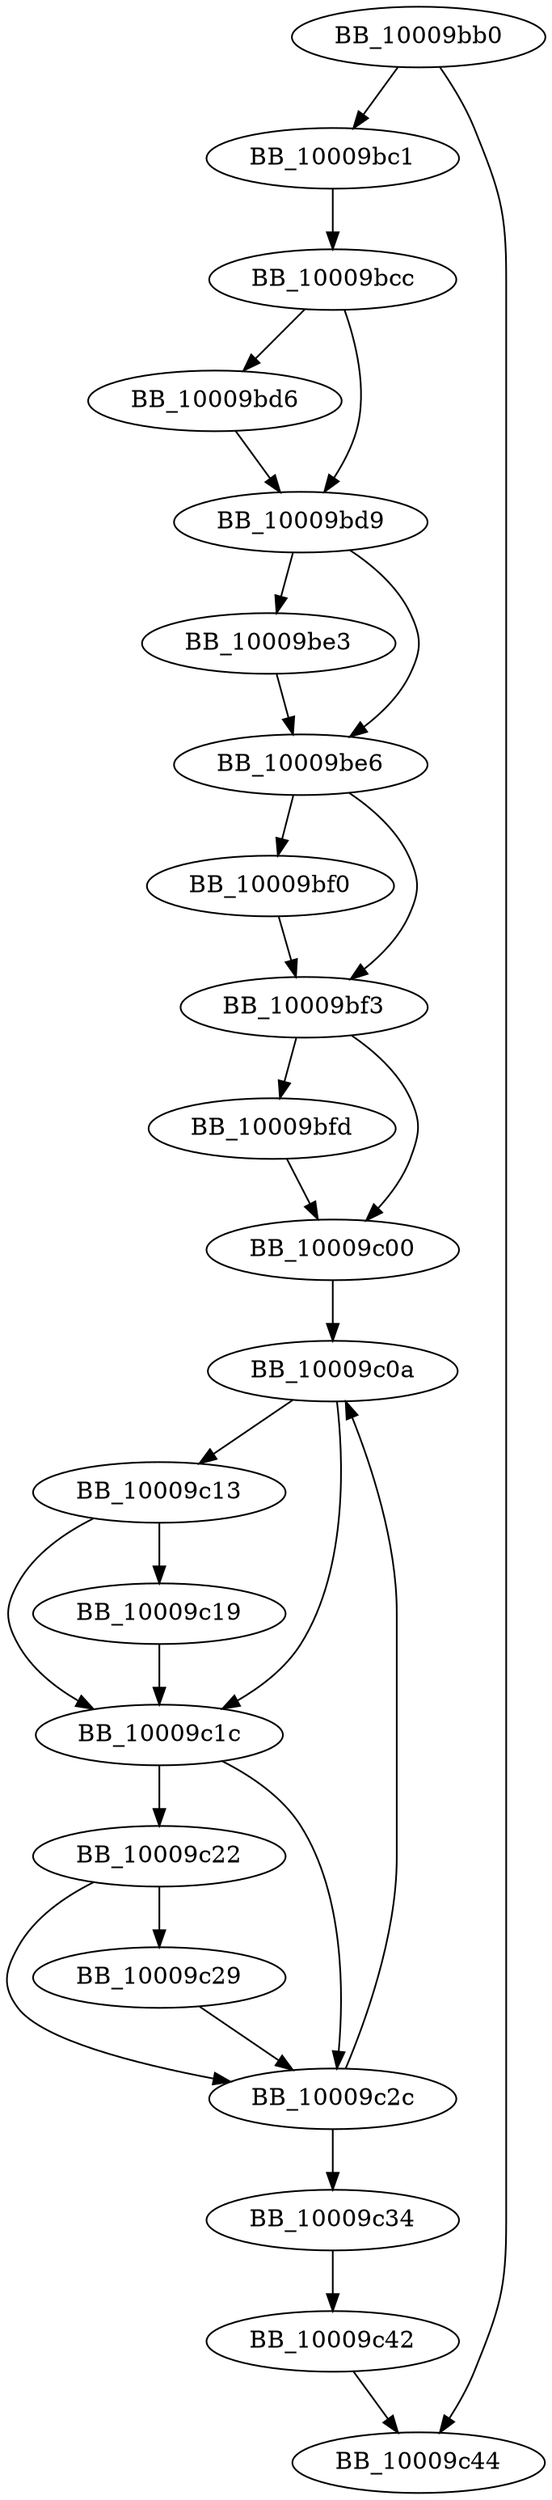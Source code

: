 DiGraph ___removelocaleref{
BB_10009bb0->BB_10009bc1
BB_10009bb0->BB_10009c44
BB_10009bc1->BB_10009bcc
BB_10009bcc->BB_10009bd6
BB_10009bcc->BB_10009bd9
BB_10009bd6->BB_10009bd9
BB_10009bd9->BB_10009be3
BB_10009bd9->BB_10009be6
BB_10009be3->BB_10009be6
BB_10009be6->BB_10009bf0
BB_10009be6->BB_10009bf3
BB_10009bf0->BB_10009bf3
BB_10009bf3->BB_10009bfd
BB_10009bf3->BB_10009c00
BB_10009bfd->BB_10009c00
BB_10009c00->BB_10009c0a
BB_10009c0a->BB_10009c13
BB_10009c0a->BB_10009c1c
BB_10009c13->BB_10009c19
BB_10009c13->BB_10009c1c
BB_10009c19->BB_10009c1c
BB_10009c1c->BB_10009c22
BB_10009c1c->BB_10009c2c
BB_10009c22->BB_10009c29
BB_10009c22->BB_10009c2c
BB_10009c29->BB_10009c2c
BB_10009c2c->BB_10009c0a
BB_10009c2c->BB_10009c34
BB_10009c34->BB_10009c42
BB_10009c42->BB_10009c44
}
